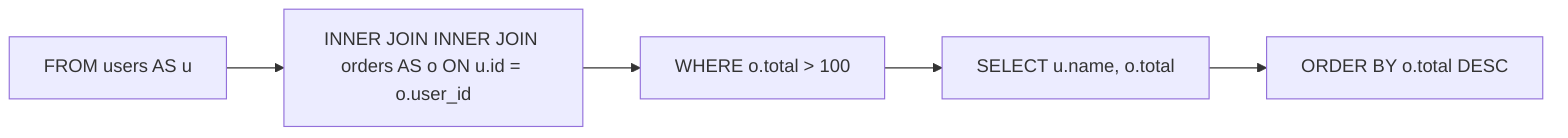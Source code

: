 flowchart LR
    node_0[FROM users AS u]
    node_1["INNER JOIN INNER JOIN orders AS o ON u.id = o.user_id"]
    node_2["WHERE o.total &gt; 100"]
    node_3["SELECT u.name, o.total"]
    node_4["ORDER BY o.total DESC"]
    node_0 --> node_1
    node_1 --> node_2
    node_2 --> node_3
    node_3 --> node_4